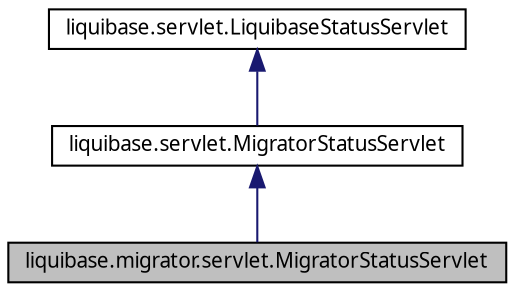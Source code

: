digraph G
{
  edge [fontname="FreeSans.ttf",fontsize=10,labelfontname="FreeSans.ttf",labelfontsize=10];
  node [fontname="FreeSans.ttf",fontsize=10,shape=record];
  Node1 [label="liquibase.migrator.servlet.MigratorStatusServlet",height=0.2,width=0.4,color="black", fillcolor="grey75", style="filled" fontcolor="black"];
  Node2 -> Node1 [dir=back,color="midnightblue",fontsize=10,style="solid",fontname="FreeSans.ttf"];
  Node2 [label="liquibase.servlet.MigratorStatusServlet",height=0.2,width=0.4,color="black", fillcolor="white", style="filled",URL="$classliquibase_1_1servlet_1_1_migrator_status_servlet.html"];
  Node3 -> Node2 [dir=back,color="midnightblue",fontsize=10,style="solid",fontname="FreeSans.ttf"];
  Node3 [label="liquibase.servlet.LiquibaseStatusServlet",height=0.2,width=0.4,color="black", fillcolor="white", style="filled",URL="$classliquibase_1_1servlet_1_1_liquibase_status_servlet.html",tooltip="Servlet that can be registered via web.xml to view the log of the LiquiBase run from..."];
}
